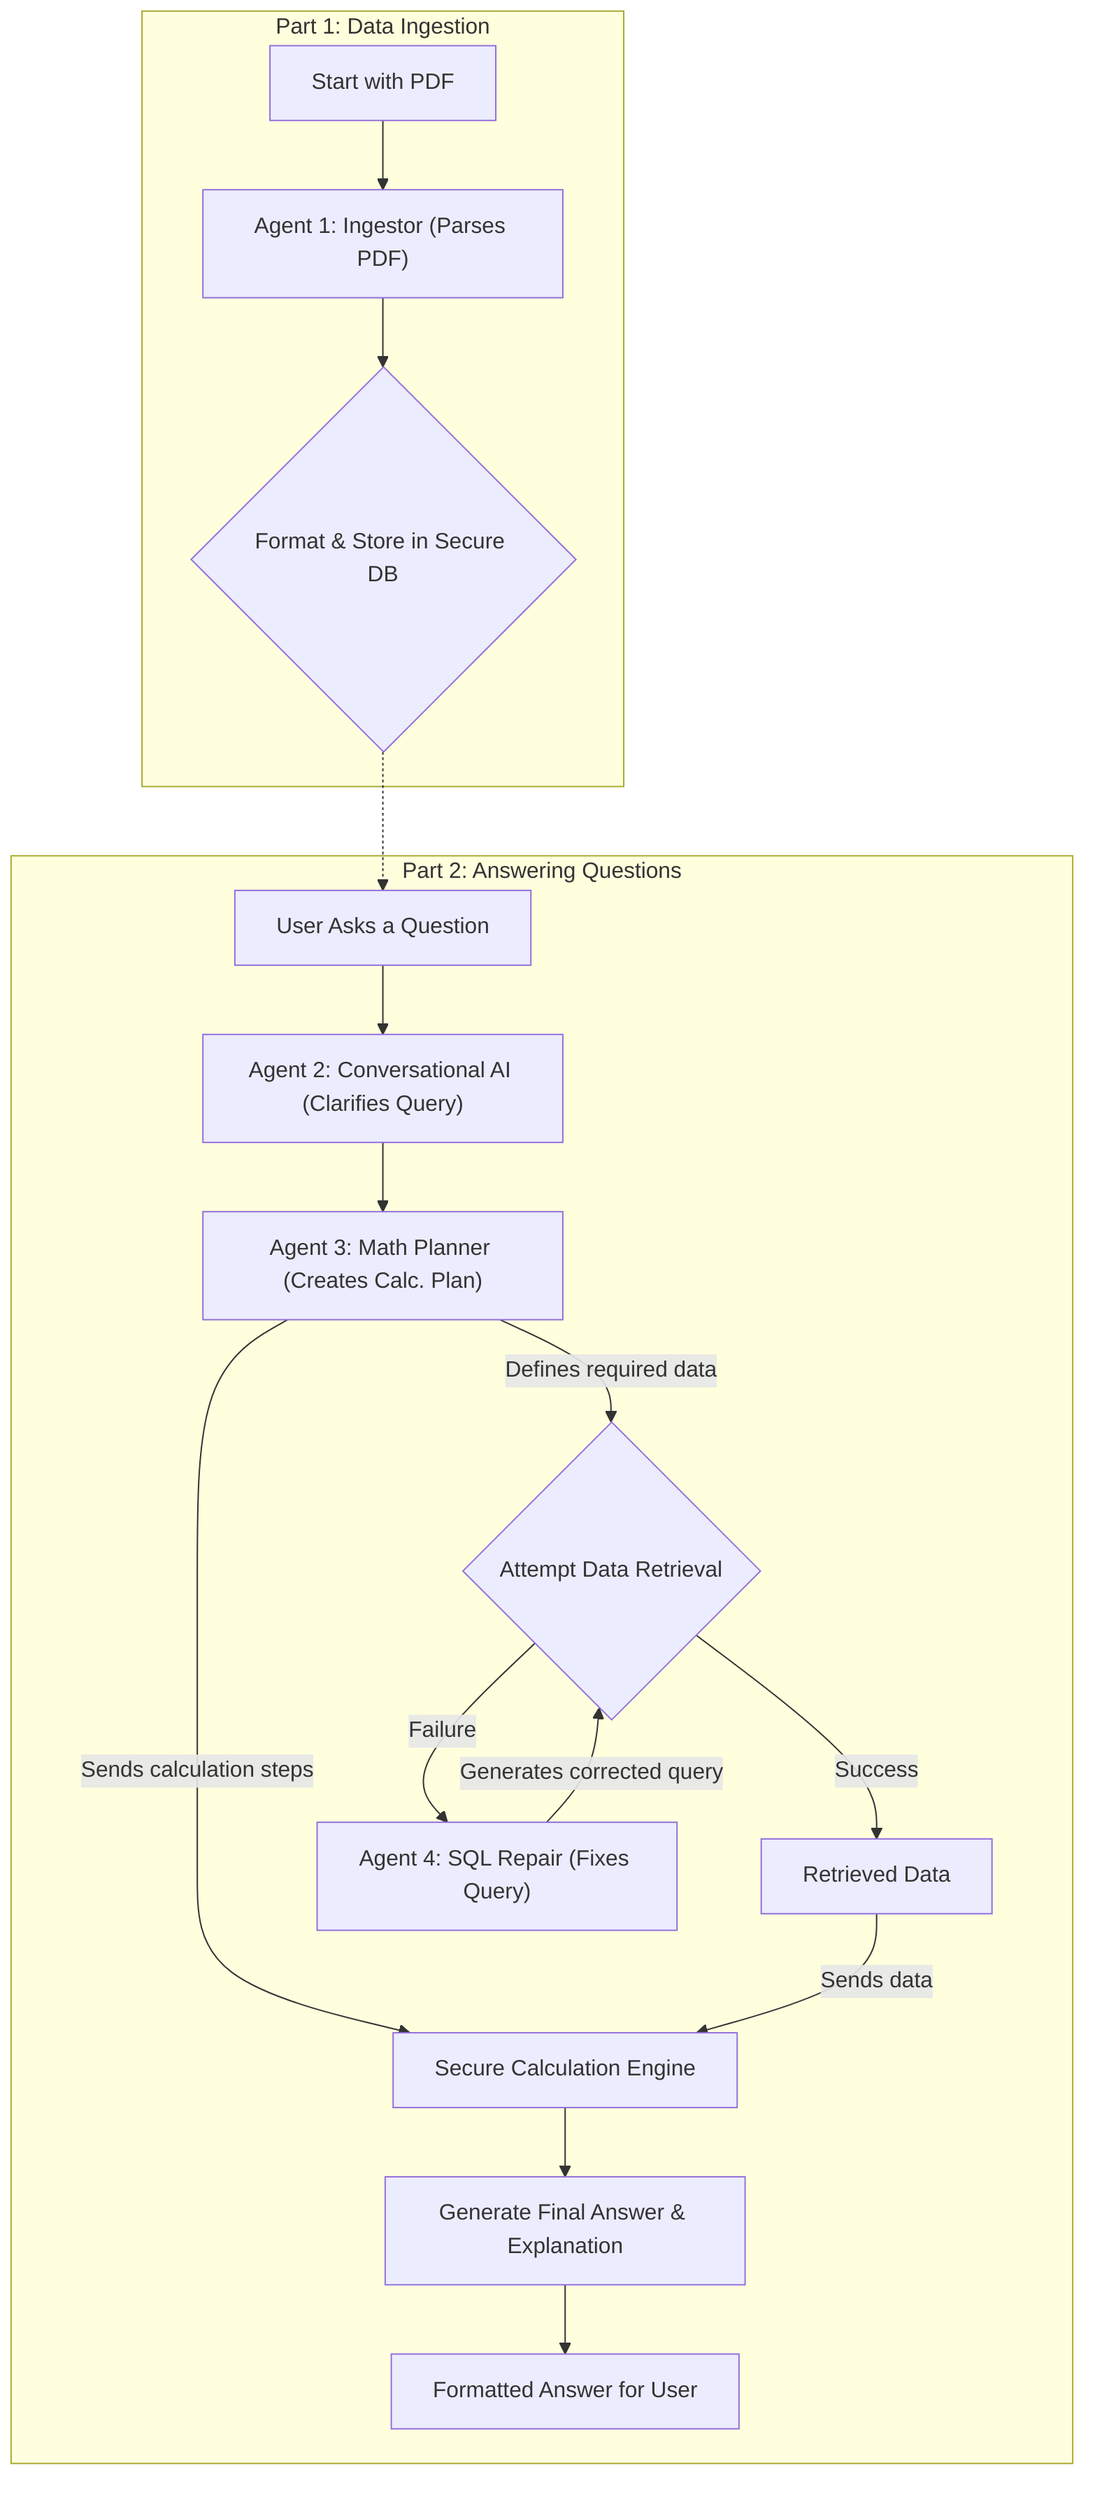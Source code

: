 flowchart TD
    subgraph "Part 1: Data Ingestion"
        A["Start with PDF"] --> B["Agent 1: Ingestor (Parses PDF)"];
        B --> C{"Format & Store in Secure DB"};
    end

    subgraph "Part 2: Answering Questions"
        D["User Asks a Question"] --> D2["Agent 2: Conversational AI (Clarifies Query)"];
        D2 --> E["Agent 3: Math Planner (Creates Calc. Plan)"];
        E -- Defines required data --> F{Attempt Data Retrieval};
        F -- Success --> G["Retrieved Data"];
        F -- Failure --> H["Agent 4: SQL Repair (Fixes Query)"];
        H -- Generates corrected query --> F;
        E -- Sends calculation steps --> I["Secure Calculation Engine"];
        G -- Sends data --> I;
        I --> J["Generate Final Answer & Explanation"];
        J --> K["Formatted Answer for User"];
    end

%% Link between the two phases
    C -.-> D;